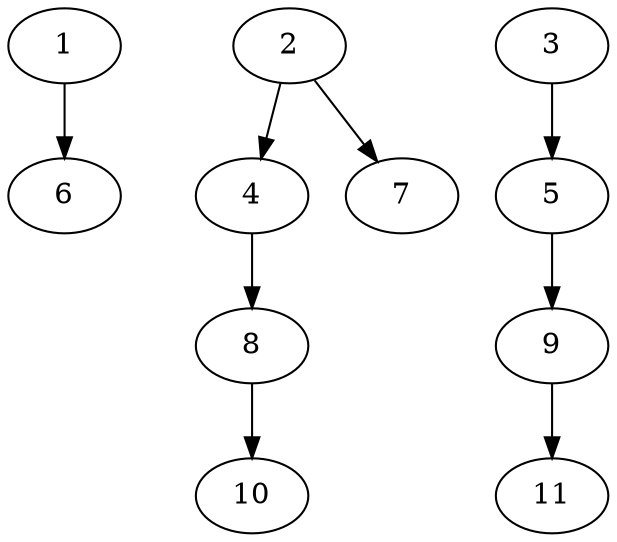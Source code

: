 // DAG (tier=1-easy, mode=data, n=11, ccr=0.330, fat=0.480, density=0.226, regular=0.602, jump=0.073, mindata=1048576, maxdata=8388608)
// DAG automatically generated by daggen at Sun Aug 24 16:33:33 2025
// /home/ermia/Project/Environments/daggen/bin/daggen --dot --ccr 0.330 --fat 0.480 --regular 0.602 --density 0.226 --jump 0.073 --mindata 1048576 --maxdata 8388608 -n 11 
digraph G {
  1 [size="326570338156544000000", alpha="0.18", expect_size="163285169078272000000"]
  1 -> 6 [size ="379380039680000"]
  2 [size="10288768773758386176", alpha="0.19", expect_size="5144384386879193088"]
  2 -> 4 [size ="37844164804608"]
  2 -> 7 [size ="37844164804608"]
  3 [size="5136697490712444", alpha="0.13", expect_size="2568348745356222"]
  3 -> 5 [size ="175195239219200"]
  4 [size="435530955322629056", alpha="0.03", expect_size="217765477661314528"]
  4 -> 8 [size ="390975646072832"]
  5 [size="54874772526694662144", alpha="0.08", expect_size="27437386263347331072"]
  5 -> 9 [size ="115523891232768"]
  6 [size="453191609992182976", alpha="0.13", expect_size="226595804996091488"]
  7 [size="1779401674670496", alpha="0.14", expect_size="889700837335248"]
  8 [size="24160772671701264", alpha="0.13", expect_size="12080386335850632"]
  8 -> 10 [size ="437163590156288"]
  9 [size="23475649858246272", alpha="0.03", expect_size="11737824929123136"]
  9 -> 11 [size ="9389905805312"]
  10 [size="1908449357343907", alpha="0.19", expect_size="954224678671953"]
  11 [size="459258028859906944", alpha="0.06", expect_size="229629014429953472"]
}